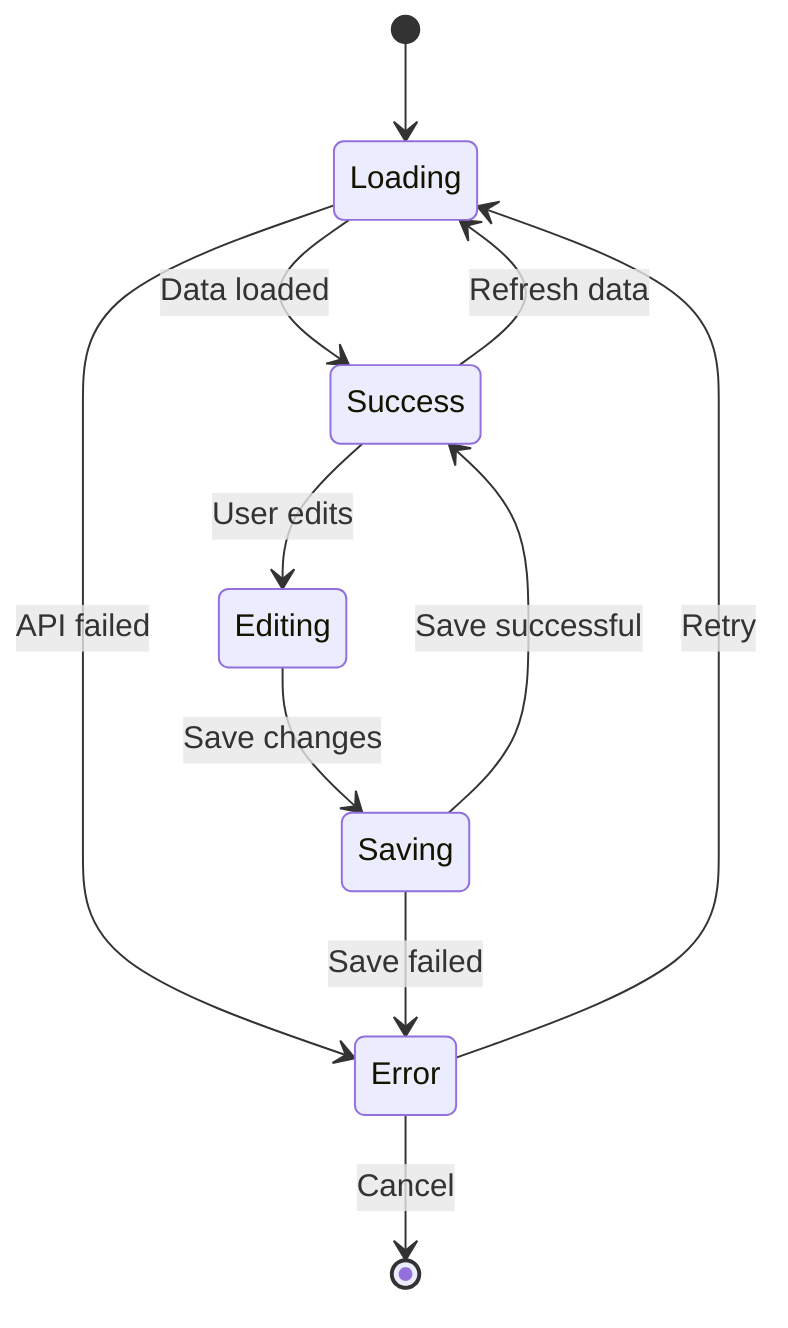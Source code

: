 stateDiagram-v2
    [*] --> Loading
    Loading --> Success : Data loaded
    Loading --> Error : API failed
    Success --> Loading : Refresh data
    Success --> Editing : User edits
    Editing --> Saving : Save changes
    Saving --> Success : Save successful
    Saving --> Error : Save failed
    Error --> Loading : Retry
    Error --> [*] : Cancel